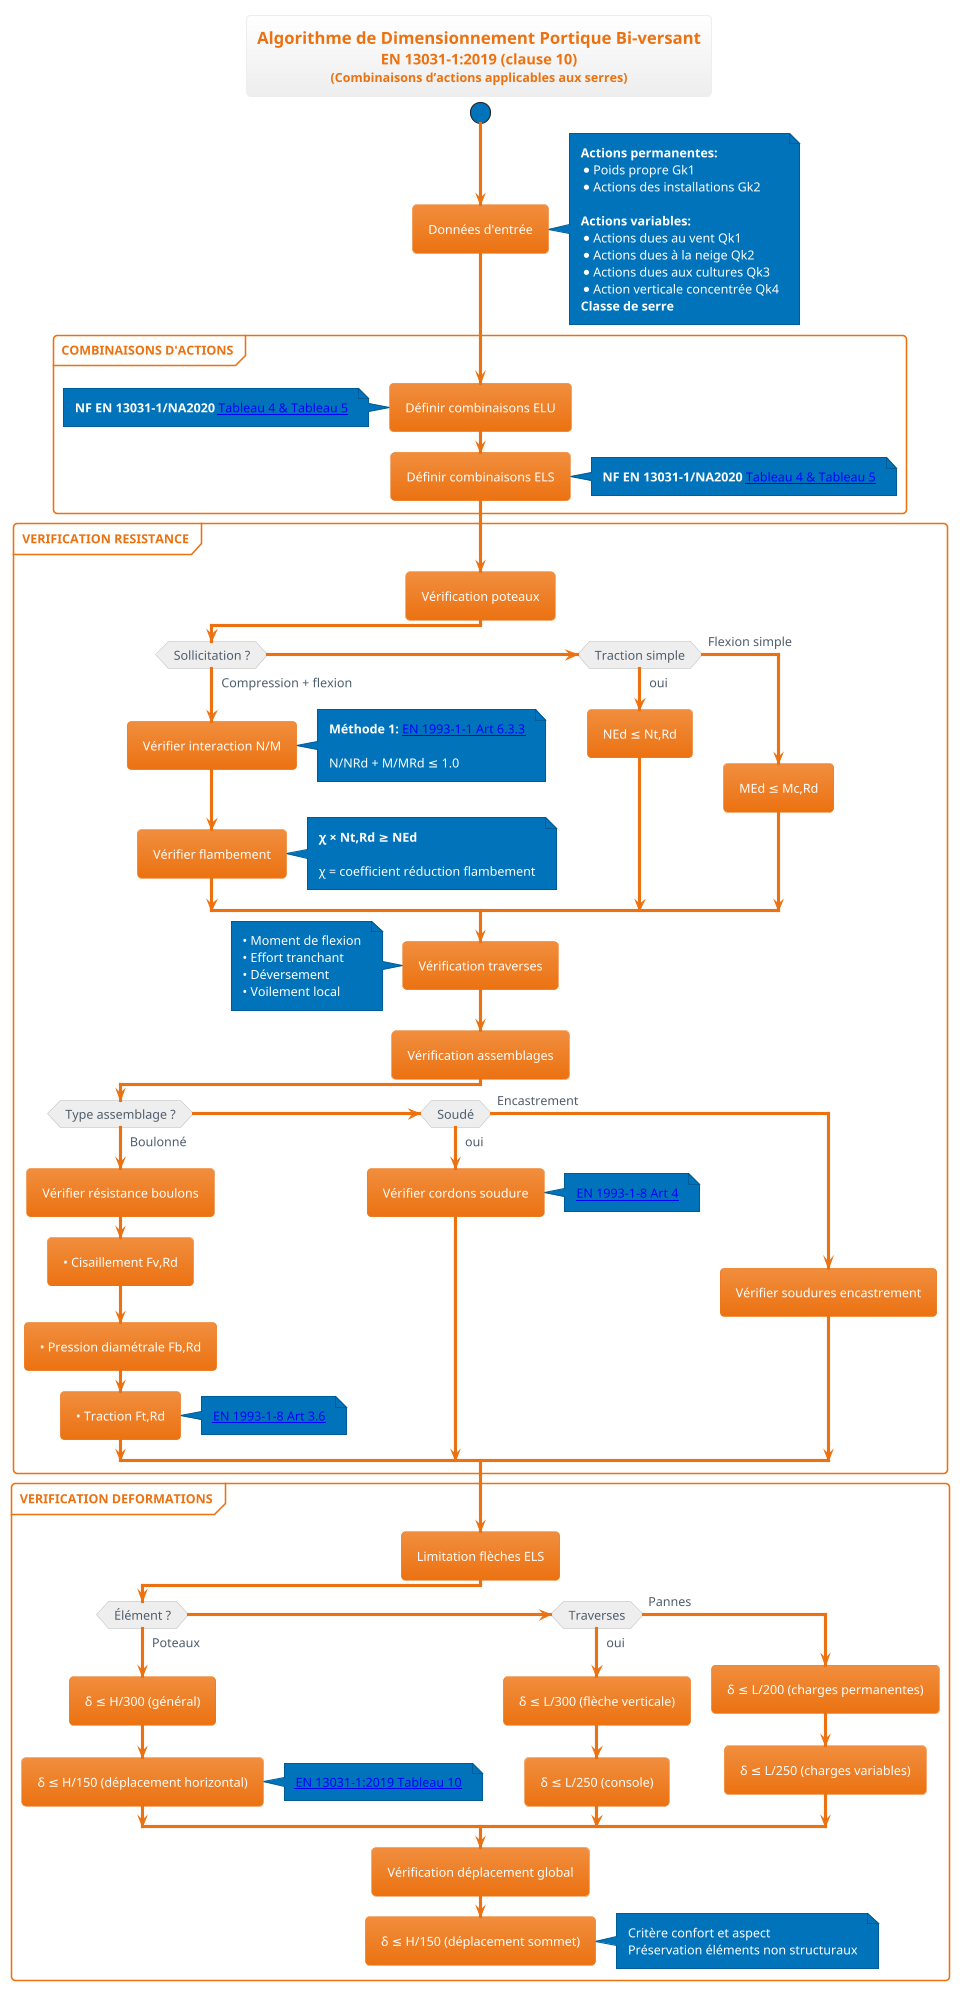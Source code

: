 @startuml
!theme aws-orange

title
  <size:16><b>Algorithme de Dimensionnement Portique Bi-versant</b></size>
  <size:14>EN 13031-1:2019 (clause 10)</size>
  <size:12>(Combinaisons d’actions applicables aux serres)</size>
end title

start

:Données d'entrée;
note right
  **Actions permanentes:**
  * Poids propre Gk1
  * Actions des installations Gk2

  **Actions variables:**
  * Actions dues au vent Qk1
  * Actions dues à la neige Qk2
  * Actions dues aux cultures Qk3
  * Action verticale concentrée Qk4
  **Classe de serre**
end note

partition "**COMBINAISONS D'ACTIONS**" {
  :Définir combinaisons ELU;
  note left
    **NF EN 13031-1/NA2020** [[https://www.google.fr Tableau 4 & Tableau 5]]
  end note
  
  :Définir combinaisons ELS;
  note right
    **NF EN 13031-1/NA2020** [[https://www.google.fr Tableau 4 & Tableau 5]]
  end note
}

partition "**VERIFICATION RESISTANCE**" {
  :Vérification poteaux;
  if (Sollicitation ?) then (Compression + flexion)
    :Vérifier interaction N/M;
    note right
      **Méthode 1:** [[https://lc.cx/5wSfsY#page=67 EN 1993-1-1 Art 6.3.3]]
      
      N/NRd + M/MRd ≤ 1.0
    end note
    
    :Vérifier flambement;
    note right
      **χ × Nt,Rd ≥ NEd**
      
      χ = coefficient réduction flambement
    end note
    
  elseif (Traction simple) then (oui)
    :NEd ≤ Nt,Rd;
  else (Flexion simple)
    :MEd ≤ Mc,Rd;
  endif
  
  :Vérification traverses;
  note left
    • Moment de flexion
    • Effort tranchant  
    • Déversement
    • Voilement local
  end note
  
  :Vérification assemblages;
  if (Type assemblage ?) then (Boulonné)
    :Vérifier résistance boulons;
    :• Cisaillement Fv,Rd;
    :• Pression diamétrale Fb,Rd;
    :• Traction Ft,Rd;
    note right: [[https://lc.cx/n4nYWb#page=26 EN 1993-1-8 Art 3.6]]
    
  elseif (Soudé) then (oui)
    :Vérifier cordons soudure;
    note right: [[https://lc.cx/n4nYWb#page=40 EN 1993-1-8 Art 4]]
    
  else (Encastrement)
    :Vérifier soudures encastrement;
  endif
}

partition "**VERIFICATION DEFORMATIONS**" {
  :Limitation flèches ELS;
  if (Élément ?) then (Poteaux)
    :δ ≤ H/300 (général);
    :δ ≤ H/150 (déplacement horizontal);
    note right: [[https://www.google.fr EN 13031-1:2019 Tableau 10]]
    
  elseif (Traverses) then (oui)
    :δ ≤ L/300 (flèche verticale);
    :δ ≤ L/250 (console);
    
  else (Pannes)
    :δ ≤ L/200 (charges permanentes);
    :δ ≤ L/250 (charges variables);
  endif
  
  :Vérification déplacement global;
  :δ ≤ H/150 (déplacement sommet);
  note right
    Critère confort et aspect
    Préservation éléments non structuraux
  end note
}

@enduml